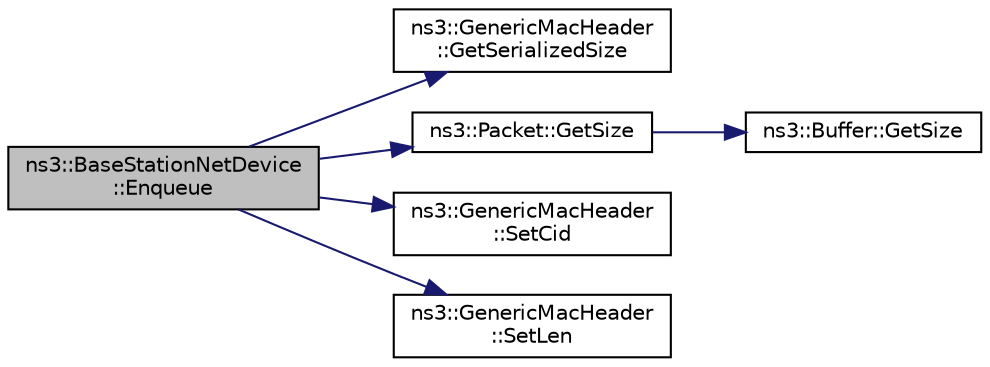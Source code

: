 digraph "ns3::BaseStationNetDevice::Enqueue"
{
 // LATEX_PDF_SIZE
  edge [fontname="Helvetica",fontsize="10",labelfontname="Helvetica",labelfontsize="10"];
  node [fontname="Helvetica",fontsize="10",shape=record];
  rankdir="LR";
  Node1 [label="ns3::BaseStationNetDevice\l::Enqueue",height=0.2,width=0.4,color="black", fillcolor="grey75", style="filled", fontcolor="black",tooltip="Enqueue a packet into a connection queue."];
  Node1 -> Node2 [color="midnightblue",fontsize="10",style="solid",fontname="Helvetica"];
  Node2 [label="ns3::GenericMacHeader\l::GetSerializedSize",height=0.2,width=0.4,color="black", fillcolor="white", style="filled",URL="$classns3_1_1_generic_mac_header.html#af3cd0b45c5f36f1049c2a9cb72f01a81",tooltip=" "];
  Node1 -> Node3 [color="midnightblue",fontsize="10",style="solid",fontname="Helvetica"];
  Node3 [label="ns3::Packet::GetSize",height=0.2,width=0.4,color="black", fillcolor="white", style="filled",URL="$classns3_1_1_packet.html#afff7cb1ff518ee6dc0d424e10a5ad6ec",tooltip="Returns the the size in bytes of the packet (including the zero-filled initial payload)."];
  Node3 -> Node4 [color="midnightblue",fontsize="10",style="solid",fontname="Helvetica"];
  Node4 [label="ns3::Buffer::GetSize",height=0.2,width=0.4,color="black", fillcolor="white", style="filled",URL="$classns3_1_1_buffer.html#a60c9172d2b102f8856c81b2126c8b209",tooltip=" "];
  Node1 -> Node5 [color="midnightblue",fontsize="10",style="solid",fontname="Helvetica"];
  Node5 [label="ns3::GenericMacHeader\l::SetCid",height=0.2,width=0.4,color="black", fillcolor="white", style="filled",URL="$classns3_1_1_generic_mac_header.html#adb74c3c234787de22682103cba562d83",tooltip="Set CID field."];
  Node1 -> Node6 [color="midnightblue",fontsize="10",style="solid",fontname="Helvetica"];
  Node6 [label="ns3::GenericMacHeader\l::SetLen",height=0.2,width=0.4,color="black", fillcolor="white", style="filled",URL="$classns3_1_1_generic_mac_header.html#ad0b87b780d222778c78b783f7f4e5237",tooltip="Set length field."];
}
